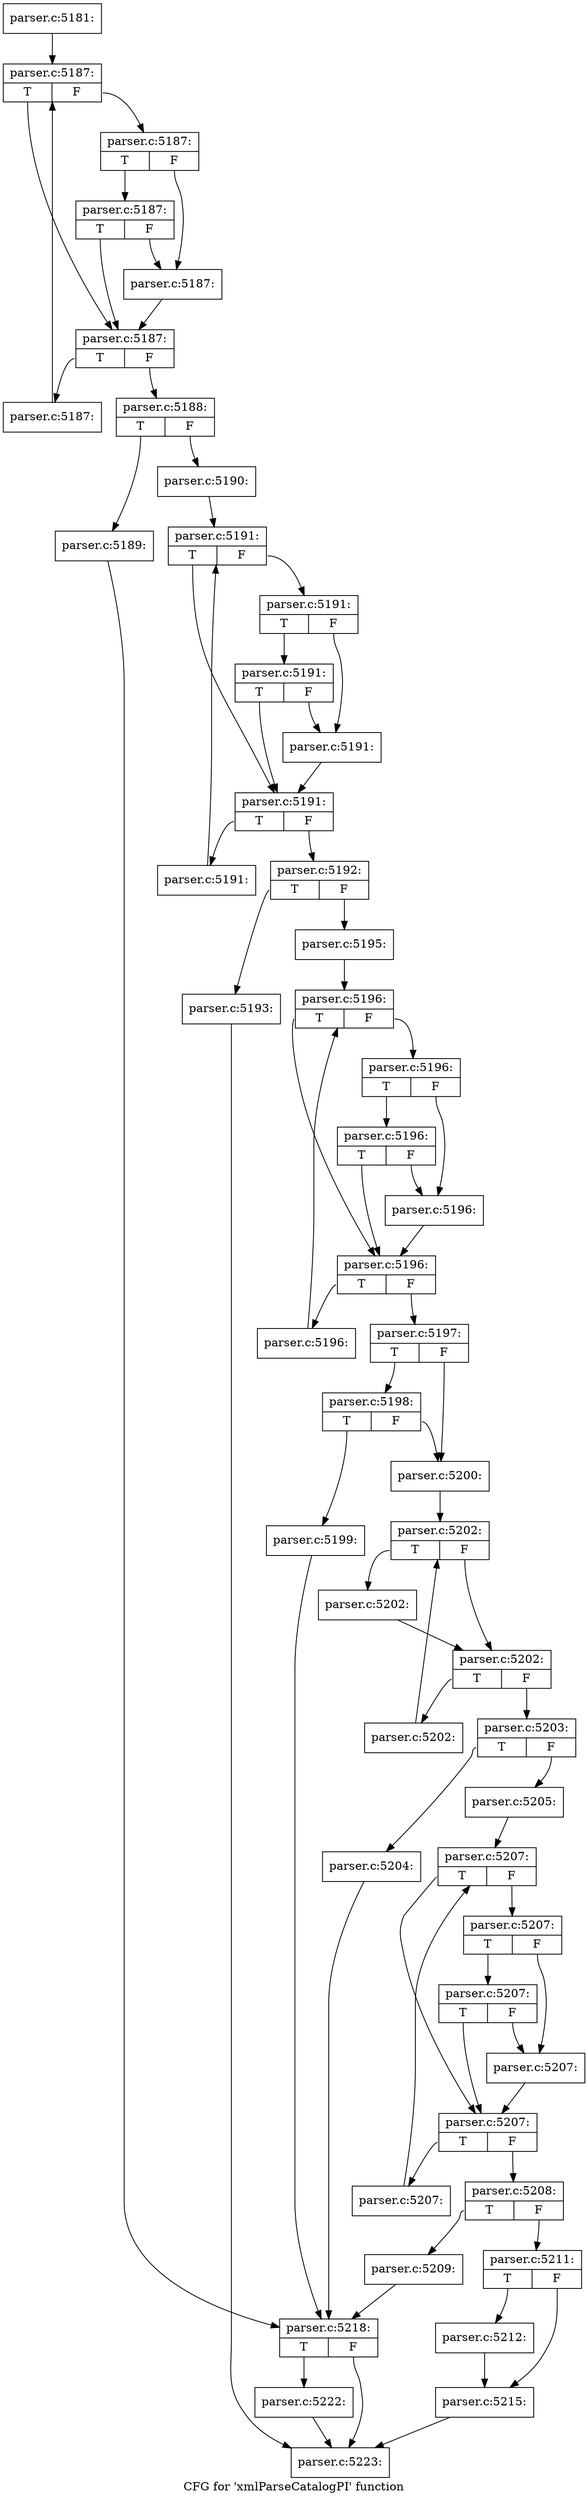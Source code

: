 digraph "CFG for 'xmlParseCatalogPI' function" {
	label="CFG for 'xmlParseCatalogPI' function";

	Node0x60a98a0 [shape=record,label="{parser.c:5181:}"];
	Node0x60a98a0 -> Node0x60ae4c0;
	Node0x60ae4c0 [shape=record,label="{parser.c:5187:|{<s0>T|<s1>F}}"];
	Node0x60ae4c0:s0 -> Node0x60ae760;
	Node0x60ae4c0:s1 -> Node0x60ae800;
	Node0x60ae800 [shape=record,label="{parser.c:5187:|{<s0>T|<s1>F}}"];
	Node0x60ae800:s0 -> Node0x60aea60;
	Node0x60ae800:s1 -> Node0x60ae7b0;
	Node0x60aea60 [shape=record,label="{parser.c:5187:|{<s0>T|<s1>F}}"];
	Node0x60aea60:s0 -> Node0x60ae760;
	Node0x60aea60:s1 -> Node0x60ae7b0;
	Node0x60ae7b0 [shape=record,label="{parser.c:5187:}"];
	Node0x60ae7b0 -> Node0x60ae760;
	Node0x60ae760 [shape=record,label="{parser.c:5187:|{<s0>T|<s1>F}}"];
	Node0x60ae760:s0 -> Node0x60aee90;
	Node0x60ae760:s1 -> Node0x60ae6e0;
	Node0x60aee90 [shape=record,label="{parser.c:5187:}"];
	Node0x60aee90 -> Node0x60ae4c0;
	Node0x60ae6e0 [shape=record,label="{parser.c:5188:|{<s0>T|<s1>F}}"];
	Node0x60ae6e0:s0 -> Node0x60af480;
	Node0x60ae6e0:s1 -> Node0x60af4d0;
	Node0x60af480 [shape=record,label="{parser.c:5189:}"];
	Node0x60af480 -> Node0x60afe10;
	Node0x60af4d0 [shape=record,label="{parser.c:5190:}"];
	Node0x60af4d0 -> Node0x60afea0;
	Node0x60afea0 [shape=record,label="{parser.c:5191:|{<s0>T|<s1>F}}"];
	Node0x60afea0:s0 -> Node0x60afbd0;
	Node0x60afea0:s1 -> Node0x60afc70;
	Node0x60afc70 [shape=record,label="{parser.c:5191:|{<s0>T|<s1>F}}"];
	Node0x60afc70:s0 -> Node0x60b0ce0;
	Node0x60afc70:s1 -> Node0x60afc20;
	Node0x60b0ce0 [shape=record,label="{parser.c:5191:|{<s0>T|<s1>F}}"];
	Node0x60b0ce0:s0 -> Node0x60afbd0;
	Node0x60b0ce0:s1 -> Node0x60afc20;
	Node0x60afc20 [shape=record,label="{parser.c:5191:}"];
	Node0x60afc20 -> Node0x60afbd0;
	Node0x60afbd0 [shape=record,label="{parser.c:5191:|{<s0>T|<s1>F}}"];
	Node0x60afbd0:s0 -> Node0x60b1110;
	Node0x60afbd0:s1 -> Node0x60afb80;
	Node0x60b1110 [shape=record,label="{parser.c:5191:}"];
	Node0x60b1110 -> Node0x60afea0;
	Node0x60afb80 [shape=record,label="{parser.c:5192:|{<s0>T|<s1>F}}"];
	Node0x60afb80:s0 -> Node0x60b1700;
	Node0x60afb80:s1 -> Node0x60b1750;
	Node0x60b1700 [shape=record,label="{parser.c:5193:}"];
	Node0x60b1700 -> Node0x60b7730;
	Node0x60b1750 [shape=record,label="{parser.c:5195:}"];
	Node0x60b1750 -> Node0x60b1e20;
	Node0x60b1e20 [shape=record,label="{parser.c:5196:|{<s0>T|<s1>F}}"];
	Node0x60b1e20:s0 -> Node0x60b20c0;
	Node0x60b1e20:s1 -> Node0x60b2160;
	Node0x60b2160 [shape=record,label="{parser.c:5196:|{<s0>T|<s1>F}}"];
	Node0x60b2160:s0 -> Node0x60b23c0;
	Node0x60b2160:s1 -> Node0x60b2110;
	Node0x60b23c0 [shape=record,label="{parser.c:5196:|{<s0>T|<s1>F}}"];
	Node0x60b23c0:s0 -> Node0x60b20c0;
	Node0x60b23c0:s1 -> Node0x60b2110;
	Node0x60b2110 [shape=record,label="{parser.c:5196:}"];
	Node0x60b2110 -> Node0x60b20c0;
	Node0x60b20c0 [shape=record,label="{parser.c:5196:|{<s0>T|<s1>F}}"];
	Node0x60b20c0:s0 -> Node0x60b27f0;
	Node0x60b20c0:s1 -> Node0x60b2040;
	Node0x60b27f0 [shape=record,label="{parser.c:5196:}"];
	Node0x60b27f0 -> Node0x60b1e20;
	Node0x60b2040 [shape=record,label="{parser.c:5197:|{<s0>T|<s1>F}}"];
	Node0x60b2040:s0 -> Node0x60b3080;
	Node0x60b2040:s1 -> Node0x60b3030;
	Node0x60b3080 [shape=record,label="{parser.c:5198:|{<s0>T|<s1>F}}"];
	Node0x60b3080:s0 -> Node0x60b2fe0;
	Node0x60b3080:s1 -> Node0x60b3030;
	Node0x60b2fe0 [shape=record,label="{parser.c:5199:}"];
	Node0x60b2fe0 -> Node0x60afe10;
	Node0x60b3030 [shape=record,label="{parser.c:5200:}"];
	Node0x60b3030 -> Node0x60b3a20;
	Node0x60b3a20 [shape=record,label="{parser.c:5202:|{<s0>T|<s1>F}}"];
	Node0x60b3a20:s0 -> Node0x60b3d10;
	Node0x60b3a20:s1 -> Node0x60b3cc0;
	Node0x60b3d10 [shape=record,label="{parser.c:5202:}"];
	Node0x60b3d10 -> Node0x60b3cc0;
	Node0x60b3cc0 [shape=record,label="{parser.c:5202:|{<s0>T|<s1>F}}"];
	Node0x60b3cc0:s0 -> Node0x60b4410;
	Node0x60b3cc0:s1 -> Node0x60b3c40;
	Node0x60b4410 [shape=record,label="{parser.c:5202:}"];
	Node0x60b4410 -> Node0x60b3a20;
	Node0x60b3c40 [shape=record,label="{parser.c:5203:|{<s0>T|<s1>F}}"];
	Node0x60b3c40:s0 -> Node0x60b4730;
	Node0x60b3c40:s1 -> Node0x60b4780;
	Node0x60b4730 [shape=record,label="{parser.c:5204:}"];
	Node0x60b4730 -> Node0x60afe10;
	Node0x60b4780 [shape=record,label="{parser.c:5205:}"];
	Node0x60b4780 -> Node0x60b52b0;
	Node0x60b52b0 [shape=record,label="{parser.c:5207:|{<s0>T|<s1>F}}"];
	Node0x60b52b0:s0 -> Node0x60b5550;
	Node0x60b52b0:s1 -> Node0x60b55f0;
	Node0x60b55f0 [shape=record,label="{parser.c:5207:|{<s0>T|<s1>F}}"];
	Node0x60b55f0:s0 -> Node0x60b5850;
	Node0x60b55f0:s1 -> Node0x60b55a0;
	Node0x60b5850 [shape=record,label="{parser.c:5207:|{<s0>T|<s1>F}}"];
	Node0x60b5850:s0 -> Node0x60b5550;
	Node0x60b5850:s1 -> Node0x60b55a0;
	Node0x60b55a0 [shape=record,label="{parser.c:5207:}"];
	Node0x60b55a0 -> Node0x60b5550;
	Node0x60b5550 [shape=record,label="{parser.c:5207:|{<s0>T|<s1>F}}"];
	Node0x60b5550:s0 -> Node0x60b5c80;
	Node0x60b5550:s1 -> Node0x60b54d0;
	Node0x60b5c80 [shape=record,label="{parser.c:5207:}"];
	Node0x60b5c80 -> Node0x60b52b0;
	Node0x60b54d0 [shape=record,label="{parser.c:5208:|{<s0>T|<s1>F}}"];
	Node0x60b54d0:s0 -> Node0x60b6270;
	Node0x60b54d0:s1 -> Node0x60b62c0;
	Node0x60b6270 [shape=record,label="{parser.c:5209:}"];
	Node0x60b6270 -> Node0x60afe10;
	Node0x60b62c0 [shape=record,label="{parser.c:5211:|{<s0>T|<s1>F}}"];
	Node0x60b62c0:s0 -> Node0x60b6760;
	Node0x60b62c0:s1 -> Node0x60b67b0;
	Node0x60b6760 [shape=record,label="{parser.c:5212:}"];
	Node0x60b6760 -> Node0x60b67b0;
	Node0x60b67b0 [shape=record,label="{parser.c:5215:}"];
	Node0x60b67b0 -> Node0x60b7730;
	Node0x60afe10 [shape=record,label="{parser.c:5218:|{<s0>T|<s1>F}}"];
	Node0x60afe10:s0 -> Node0x60b7400;
	Node0x60afe10:s1 -> Node0x60b7730;
	Node0x60b7400 [shape=record,label="{parser.c:5222:}"];
	Node0x60b7400 -> Node0x60b7730;
	Node0x60b7730 [shape=record,label="{parser.c:5223:}"];
}
